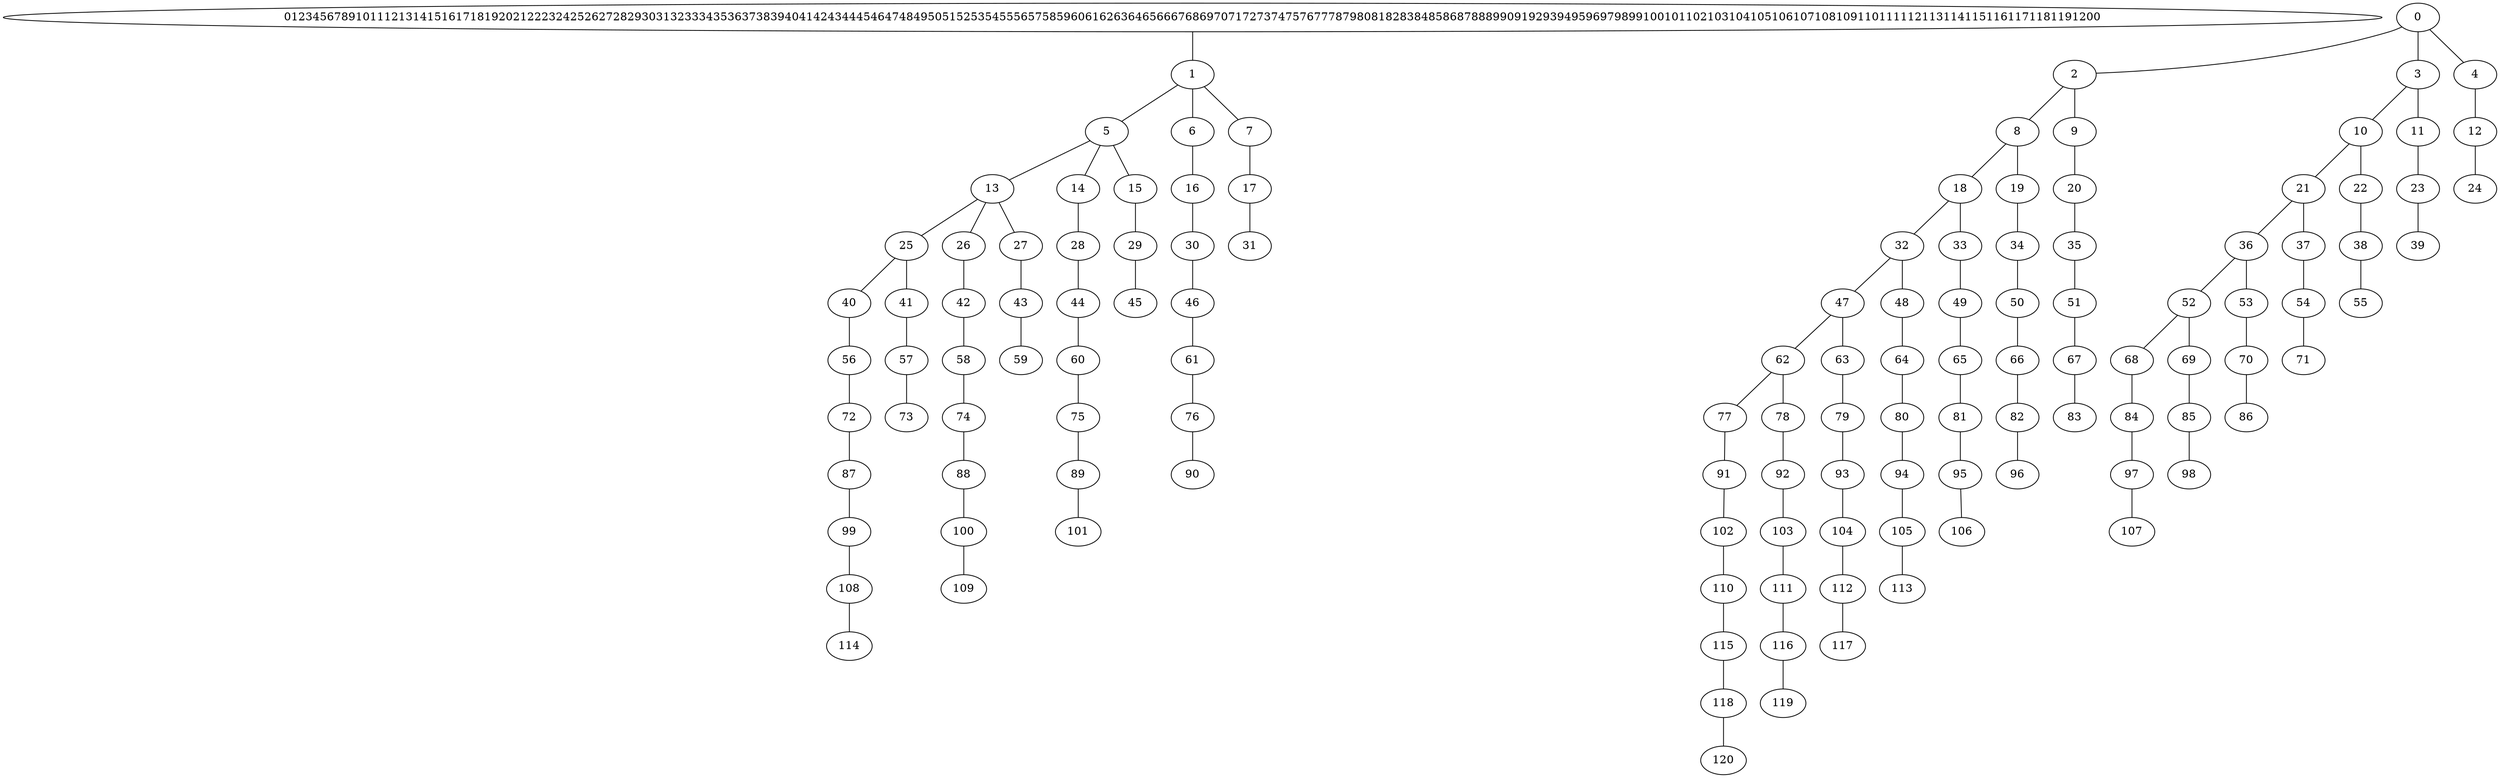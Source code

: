 graph G {
01234567891011121314151617181920212223242526272829303132333435363738394041424344454647484950515253545556575859606162636465666768697071727374757677787980818283848586878889909192939495969798991001011021031041051061071081091101111121131141151161171181191200 -- 1
0 -- 2
0 -- 3
0 -- 4
1 -- 5
1 -- 6
1 -- 7
2 -- 8
2 -- 9
3 -- 10
3 -- 11
4 -- 12
5 -- 13
5 -- 14
5 -- 15
6 -- 16
7 -- 17
8 -- 18
8 -- 19
9 -- 20
10 -- 21
10 -- 22
11 -- 23
12 -- 24
13 -- 25
13 -- 26
13 -- 27
14 -- 28
15 -- 29
16 -- 30
17 -- 31
18 -- 32
18 -- 33
19 -- 34
20 -- 35
21 -- 36
21 -- 37
22 -- 38
23 -- 39
25 -- 40
25 -- 41
26 -- 42
27 -- 43
28 -- 44
29 -- 45
30 -- 46
32 -- 47
32 -- 48
33 -- 49
34 -- 50
35 -- 51
36 -- 52
36 -- 53
37 -- 54
38 -- 55
40 -- 56
41 -- 57
42 -- 58
43 -- 59
44 -- 60
46 -- 61
47 -- 62
47 -- 63
48 -- 64
49 -- 65
50 -- 66
51 -- 67
52 -- 68
52 -- 69
53 -- 70
54 -- 71
56 -- 72
57 -- 73
58 -- 74
60 -- 75
61 -- 76
62 -- 77
62 -- 78
63 -- 79
64 -- 80
65 -- 81
66 -- 82
67 -- 83
68 -- 84
69 -- 85
70 -- 86
72 -- 87
74 -- 88
75 -- 89
76 -- 90
77 -- 91
78 -- 92
79 -- 93
80 -- 94
81 -- 95
82 -- 96
84 -- 97
85 -- 98
87 -- 99
88 -- 100
89 -- 101
91 -- 102
92 -- 103
93 -- 104
94 -- 105
95 -- 106
97 -- 107
99 -- 108
100 -- 109
102 -- 110
103 -- 111
104 -- 112
105 -- 113
108 -- 114
110 -- 115
111 -- 116
112 -- 117
115 -- 118
116 -- 119
118 -- 120
}
